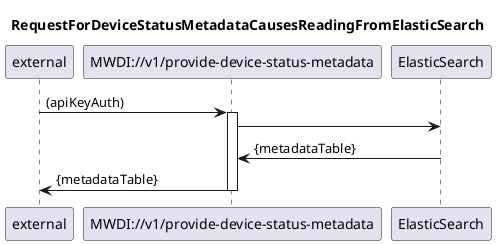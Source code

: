 @startuml 108_ProvideDeviceMetadataTable
skinparam responseMessageBelowArrow true

title RequestForDeviceStatusMetadataCausesReadingFromElasticSearch

participant "external" as requestor
participant "MWDI://v1/provide-device-status-metadata" as data
participant "ElasticSearch" as es

requestor -> data: (apiKeyAuth)
activate data

data -> es
es -> data: {metadataTable}

data -> requestor: {metadataTable}
deactivate data

@enduml
